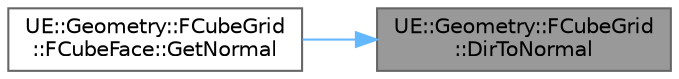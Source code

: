 digraph "UE::Geometry::FCubeGrid::DirToNormal"
{
 // INTERACTIVE_SVG=YES
 // LATEX_PDF_SIZE
  bgcolor="transparent";
  edge [fontname=Helvetica,fontsize=10,labelfontname=Helvetica,labelfontsize=10];
  node [fontname=Helvetica,fontsize=10,shape=box,height=0.2,width=0.4];
  rankdir="RL";
  Node1 [id="Node000001",label="UE::Geometry::FCubeGrid\l::DirToNormal",height=0.2,width=0.4,color="gray40", fillcolor="grey60", style="filled", fontcolor="black",tooltip="Convert face direction to its normal."];
  Node1 -> Node2 [id="edge1_Node000001_Node000002",dir="back",color="steelblue1",style="solid",tooltip=" "];
  Node2 [id="Node000002",label="UE::Geometry::FCubeGrid\l::FCubeFace::GetNormal",height=0.2,width=0.4,color="grey40", fillcolor="white", style="filled",URL="$dc/d03/classUE_1_1Geometry_1_1FCubeGrid_1_1FCubeFace.html#a97d7c8116d766d4525544b5f5d16c6df",tooltip=" "];
}
